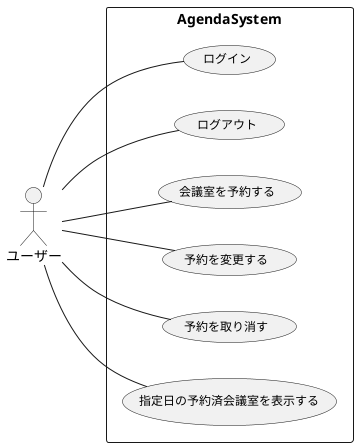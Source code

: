 @startuml usecase_agenda
left to right direction
skinparam usecase {
  FontSize 12
}

actor ユーザー as User

rectangle "AgendaSystem" {
  usecase UC01 as "ログイン"
  usecase UC02 as "ログアウト"
  usecase UC03 as "会議室を予約する"
  usecase UC04 as "予約を変更する"
  usecase UC05 as "予約を取り消す"
  usecase UC06 as "指定日の予約済会議室を表示する"
}

User -- UC01
User -- UC02
User -- UC03
User -- UC04
User -- UC05
User -- UC06
@enduml